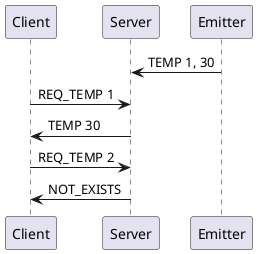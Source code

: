@startuml
participant Client order 10
participant Server order 20
participant Emitter order 30

Emitter->Server : TEMP 1, 30
Client->Server : REQ_TEMP 1
Server->Client : TEMP 30
Client->Server : REQ_TEMP 2
Server->Client : NOT_EXISTS
@enduml